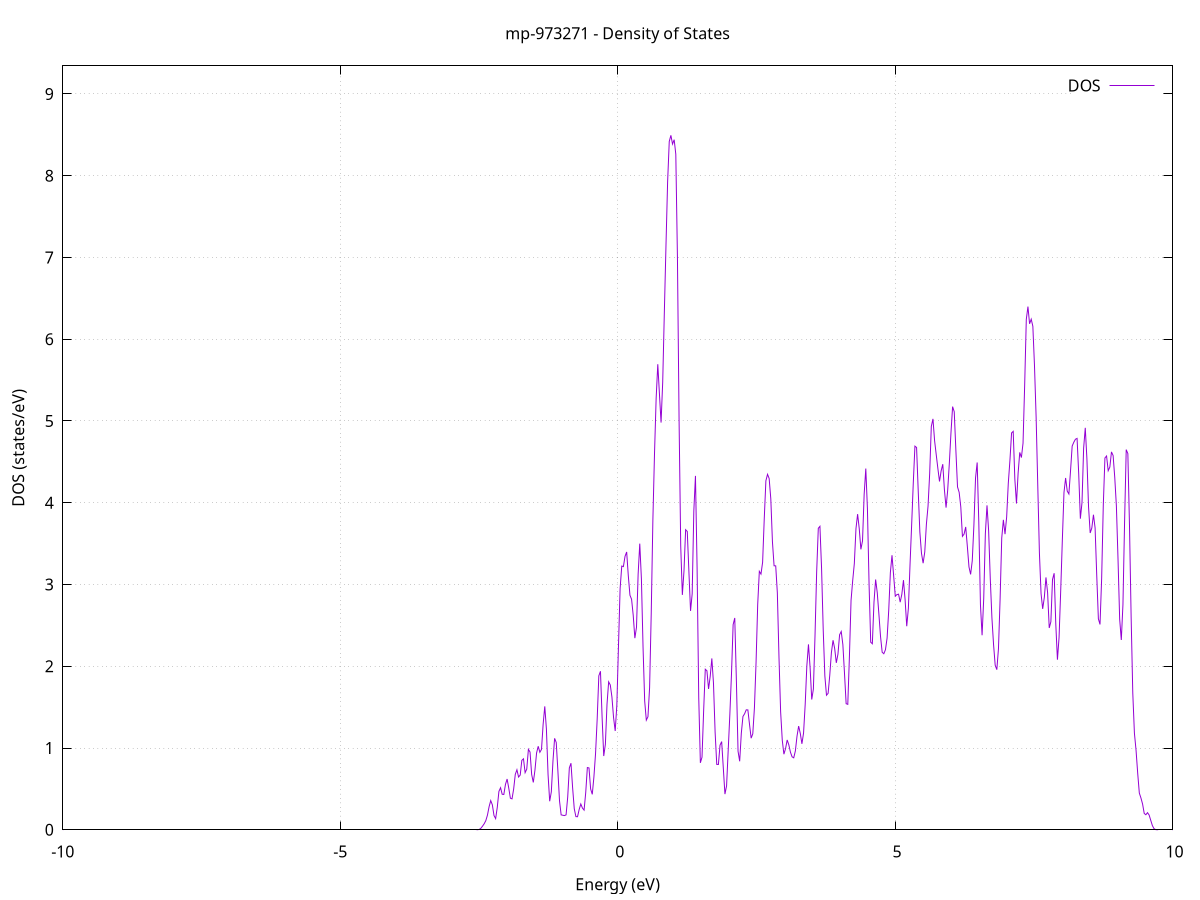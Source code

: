 set title 'mp-973271 - Density of States'
set xlabel 'Energy (eV)'
set ylabel 'DOS (states/eV)'
set grid
set xrange [-10:10]
set yrange [0:9.343]
set xzeroaxis lt -1
set terminal png size 800,600
set output 'mp-973271_dos_gnuplot.png'
plot '-' using 1:2 with lines title 'DOS'
-46.772700 0.000000
-46.743100 0.000000
-46.713600 0.000000
-46.684100 0.000000
-46.654600 0.000000
-46.625100 0.000000
-46.595500 0.000000
-46.566000 0.000000
-46.536500 0.000000
-46.507000 0.000000
-46.477500 0.000000
-46.447900 0.000000
-46.418400 0.000000
-46.388900 0.000000
-46.359400 0.000000
-46.329900 0.000000
-46.300300 0.000000
-46.270800 0.000000
-46.241300 0.000000
-46.211800 0.000000
-46.182300 0.000000
-46.152800 0.000000
-46.123200 0.000000
-46.093700 0.000000
-46.064200 0.000000
-46.034700 0.000000
-46.005200 0.000000
-45.975600 0.000000
-45.946100 0.000000
-45.916600 0.000000
-45.887100 0.000000
-45.857600 0.000000
-45.828000 0.000000
-45.798500 0.000000
-45.769000 0.000000
-45.739500 0.000000
-45.710000 0.000000
-45.680500 0.000000
-45.650900 0.000000
-45.621400 0.000000
-45.591900 0.000000
-45.562400 0.000000
-45.532900 0.000000
-45.503300 0.000000
-45.473800 0.000000
-45.444300 0.000000
-45.414800 0.000000
-45.385300 0.000000
-45.355700 0.000000
-45.326200 0.000000
-45.296700 0.000000
-45.267200 0.000000
-45.237700 0.000000
-45.208100 0.000000
-45.178600 0.000000
-45.149100 0.000000
-45.119600 0.000000
-45.090100 0.000000
-45.060600 0.000000
-45.031000 0.000000
-45.001500 0.000000
-44.972000 0.000000
-44.942500 0.000000
-44.913000 0.000000
-44.883400 0.000000
-44.853900 0.000000
-44.824400 0.000000
-44.794900 0.000000
-44.765400 0.000000
-44.735800 0.000000
-44.706300 0.000000
-44.676800 0.000000
-44.647300 0.000000
-44.617800 0.000000
-44.588200 0.000000
-44.558700 0.000000
-44.529200 0.000000
-44.499700 0.000000
-44.470200 0.000000
-44.440700 0.000000
-44.411100 0.000000
-44.381600 0.000000
-44.352100 0.000000
-44.322600 0.000000
-44.293100 0.000000
-44.263500 0.000000
-44.234000 0.000700
-44.204500 0.017900
-44.175000 0.237800
-44.145500 1.622200
-44.115900 5.705300
-44.086400 10.376900
-44.056900 9.776000
-44.027400 4.769700
-43.997900 1.202900
-43.968300 0.156300
-43.938800 0.010400
-43.909300 0.000400
-43.879800 0.000000
-43.850300 0.000000
-43.820800 0.000000
-43.791200 0.000000
-43.761700 0.000000
-43.732200 0.000000
-43.702700 0.000000
-43.673200 0.000000
-43.643600 0.000000
-43.614100 0.000000
-43.584600 0.000000
-43.555100 0.000000
-43.525600 0.000000
-43.496000 0.000000
-43.466500 0.000000
-43.437000 0.000000
-43.407500 0.000000
-43.378000 0.000000
-43.348400 0.000000
-43.318900 0.000000
-43.289400 0.000000
-43.259900 0.000000
-43.230400 0.000000
-43.200900 0.000000
-43.171300 0.000000
-43.141800 0.000000
-43.112300 0.000000
-43.082800 0.000000
-43.053300 0.000000
-43.023700 0.000000
-42.994200 0.000000
-42.964700 0.000000
-42.935200 0.000000
-42.905700 0.000000
-42.876100 0.000000
-42.846600 0.000000
-42.817100 0.000000
-42.787600 0.000000
-42.758100 0.000000
-42.728500 0.000000
-42.699000 0.000000
-42.669500 0.000000
-42.640000 0.000000
-42.610500 0.000000
-42.581000 0.000000
-42.551400 0.000000
-42.521900 0.000000
-42.492400 0.000000
-42.462900 0.000000
-42.433400 0.000000
-42.403800 0.000000
-42.374300 0.000000
-42.344800 0.000000
-42.315300 0.000000
-42.285800 0.000000
-42.256200 0.000000
-42.226700 0.000000
-42.197200 0.000000
-42.167700 0.000000
-42.138200 0.000000
-42.108600 0.000000
-42.079100 0.000000
-42.049600 0.000000
-42.020100 0.000000
-41.990600 0.000000
-41.961100 0.000000
-41.931500 0.000000
-41.902000 0.000000
-41.872500 0.000000
-41.843000 0.000000
-41.813500 0.000000
-41.783900 0.000000
-41.754400 0.000000
-41.724900 0.000000
-41.695400 0.000000
-41.665900 0.000000
-41.636300 0.000000
-41.606800 0.000000
-41.577300 0.000000
-41.547800 0.000000
-41.518300 0.000000
-41.488700 0.000000
-41.459200 0.000000
-41.429700 0.000000
-41.400200 0.000000
-41.370700 0.000000
-41.341200 0.000000
-41.311600 0.000000
-41.282100 0.000000
-41.252600 0.000000
-41.223100 0.000000
-41.193600 0.000000
-41.164000 0.000000
-41.134500 0.000000
-41.105000 0.000000
-41.075500 0.000000
-41.046000 0.000000
-41.016400 0.000000
-40.986900 0.000000
-40.957400 0.000000
-40.927900 0.000000
-40.898400 0.000000
-40.868800 0.000000
-40.839300 0.000000
-40.809800 0.000000
-40.780300 0.000000
-40.750800 0.000000
-40.721300 0.000000
-40.691700 0.000000
-40.662200 0.000000
-40.632700 0.000000
-40.603200 0.000000
-40.573700 0.000000
-40.544100 0.000000
-40.514600 0.000000
-40.485100 0.000000
-40.455600 0.000000
-40.426100 0.000000
-40.396500 0.000000
-40.367000 0.000000
-40.337500 0.000000
-40.308000 0.000000
-40.278500 0.000000
-40.249000 0.000000
-40.219400 0.000000
-40.189900 0.000000
-40.160400 0.000000
-40.130900 0.000000
-40.101400 0.000000
-40.071800 0.000000
-40.042300 0.000000
-40.012800 0.000000
-39.983300 0.000000
-39.953800 0.000000
-39.924200 0.000000
-39.894700 0.000000
-39.865200 0.000000
-39.835700 0.000000
-39.806200 0.000000
-39.776600 0.000000
-39.747100 0.000000
-39.717600 0.000000
-39.688100 0.000000
-39.658600 0.000000
-39.629100 0.000000
-39.599500 0.000000
-39.570000 0.000000
-39.540500 0.000000
-39.511000 0.000000
-39.481500 0.000000
-39.451900 0.000000
-39.422400 0.000000
-39.392900 0.000000
-39.363400 0.000000
-39.333900 0.000000
-39.304300 0.000000
-39.274800 0.000000
-39.245300 0.000000
-39.215800 0.000000
-39.186300 0.000000
-39.156700 0.000000
-39.127200 0.000000
-39.097700 0.000000
-39.068200 0.000000
-39.038700 0.000000
-39.009200 0.000000
-38.979600 0.000000
-38.950100 0.000000
-38.920600 0.000000
-38.891100 0.000000
-38.861600 0.000000
-38.832000 0.000000
-38.802500 0.000000
-38.773000 0.000000
-38.743500 0.000000
-38.714000 0.000000
-38.684400 0.000000
-38.654900 0.000000
-38.625400 0.000000
-38.595900 0.000000
-38.566400 0.000000
-38.536800 0.000000
-38.507300 0.000000
-38.477800 0.000000
-38.448300 0.000000
-38.418800 0.000000
-38.389300 0.000000
-38.359700 0.000000
-38.330200 0.000000
-38.300700 0.000000
-38.271200 0.000000
-38.241700 0.000000
-38.212100 0.000000
-38.182600 0.000000
-38.153100 0.000000
-38.123600 0.000000
-38.094100 0.000000
-38.064500 0.000000
-38.035000 0.000000
-38.005500 0.000000
-37.976000 0.000000
-37.946500 0.000000
-37.916900 0.000000
-37.887400 0.000000
-37.857900 0.000000
-37.828400 0.000000
-37.798900 0.000000
-37.769400 0.000000
-37.739800 0.000000
-37.710300 0.000000
-37.680800 0.000000
-37.651300 0.000000
-37.621800 0.000000
-37.592200 0.000000
-37.562700 0.000000
-37.533200 0.000000
-37.503700 0.000000
-37.474200 0.000000
-37.444600 0.000000
-37.415100 0.000000
-37.385600 0.000000
-37.356100 0.000000
-37.326600 0.000000
-37.297000 0.000000
-37.267500 0.000000
-37.238000 0.000000
-37.208500 0.000000
-37.179000 0.000000
-37.149500 0.000000
-37.119900 0.000000
-37.090400 0.000000
-37.060900 0.000000
-37.031400 0.000000
-37.001900 0.000000
-36.972300 0.000000
-36.942800 0.000000
-36.913300 0.000000
-36.883800 0.000000
-36.854300 0.000000
-36.824700 0.000000
-36.795200 0.000000
-36.765700 0.000000
-36.736200 0.000000
-36.706700 0.000000
-36.677100 0.000000
-36.647600 0.000000
-36.618100 0.000000
-36.588600 0.000000
-36.559100 0.000000
-36.529600 0.000000
-36.500000 0.000000
-36.470500 0.000000
-36.441000 0.000000
-36.411500 0.000000
-36.382000 0.000000
-36.352400 0.000000
-36.322900 0.000000
-36.293400 0.000000
-36.263900 0.000000
-36.234400 0.000000
-36.204800 0.000000
-36.175300 0.000000
-36.145800 0.000000
-36.116300 0.000000
-36.086800 0.000000
-36.057200 0.000000
-36.027700 0.000000
-35.998200 0.000000
-35.968700 0.000000
-35.939200 0.000000
-35.909700 0.000000
-35.880100 0.000000
-35.850600 0.000000
-35.821100 0.000000
-35.791600 0.000000
-35.762100 0.000000
-35.732500 0.000000
-35.703000 0.000000
-35.673500 0.000000
-35.644000 0.000000
-35.614500 0.000000
-35.584900 0.000000
-35.555400 0.000000
-35.525900 0.000000
-35.496400 0.000000
-35.466900 0.000000
-35.437300 0.000000
-35.407800 0.000000
-35.378300 0.000000
-35.348800 0.000000
-35.319300 0.000000
-35.289800 0.000000
-35.260200 0.000000
-35.230700 0.000000
-35.201200 0.000000
-35.171700 0.000000
-35.142200 0.000000
-35.112600 0.000000
-35.083100 0.000000
-35.053600 0.000000
-35.024100 0.000000
-34.994600 0.000000
-34.965000 0.000000
-34.935500 0.000000
-34.906000 0.000000
-34.876500 0.000000
-34.847000 0.000000
-34.817500 0.000000
-34.787900 0.000000
-34.758400 0.000000
-34.728900 0.000000
-34.699400 0.000000
-34.669900 0.000000
-34.640300 0.000000
-34.610800 0.000000
-34.581300 0.000000
-34.551800 0.000000
-34.522300 0.000000
-34.492700 0.000000
-34.463200 0.000000
-34.433700 0.000000
-34.404200 0.000000
-34.374700 0.000000
-34.345100 0.000000
-34.315600 0.000000
-34.286100 0.000000
-34.256600 0.000000
-34.227100 0.000000
-34.197600 0.000000
-34.168000 0.000000
-34.138500 0.000000
-34.109000 0.000000
-34.079500 0.000000
-34.050000 0.000000
-34.020400 0.000000
-33.990900 0.000000
-33.961400 0.000000
-33.931900 0.000000
-33.902400 0.000000
-33.872800 0.000000
-33.843300 0.000000
-33.813800 0.000000
-33.784300 0.000000
-33.754800 0.000000
-33.725200 0.000000
-33.695700 0.000000
-33.666200 0.000000
-33.636700 0.000000
-33.607200 0.000000
-33.577700 0.000000
-33.548100 0.000000
-33.518600 0.000000
-33.489100 0.000000
-33.459600 0.000000
-33.430100 0.000000
-33.400500 0.000000
-33.371000 0.000000
-33.341500 0.000000
-33.312000 0.000000
-33.282500 0.000000
-33.252900 0.000000
-33.223400 0.000000
-33.193900 0.000000
-33.164400 0.000000
-33.134900 0.000000
-33.105300 0.000000
-33.075800 0.000000
-33.046300 0.000000
-33.016800 0.000000
-32.987300 0.000000
-32.957800 0.000000
-32.928200 0.000000
-32.898700 0.000000
-32.869200 0.000000
-32.839700 0.000000
-32.810200 0.000000
-32.780600 0.000000
-32.751100 0.000000
-32.721600 0.000000
-32.692100 0.000000
-32.662600 0.000000
-32.633000 0.000000
-32.603500 0.000000
-32.574000 0.000000
-32.544500 0.000000
-32.515000 0.000000
-32.485400 0.000000
-32.455900 0.000000
-32.426400 0.000000
-32.396900 0.000000
-32.367400 0.000000
-32.337900 0.000000
-32.308300 0.000000
-32.278800 0.000000
-32.249300 0.000000
-32.219800 0.000000
-32.190300 0.000000
-32.160700 0.000000
-32.131200 0.000000
-32.101700 0.000000
-32.072200 0.000000
-32.042700 0.000000
-32.013100 0.000000
-31.983600 0.000000
-31.954100 0.000000
-31.924600 0.000000
-31.895100 0.000000
-31.865500 0.000000
-31.836000 0.000000
-31.806500 0.000000
-31.777000 0.000000
-31.747500 0.000000
-31.718000 0.000000
-31.688400 0.000000
-31.658900 0.000000
-31.629400 0.000000
-31.599900 0.000000
-31.570400 0.000000
-31.540800 0.000000
-31.511300 0.000000
-31.481800 0.000000
-31.452300 0.000000
-31.422800 0.000000
-31.393200 0.000000
-31.363700 0.000000
-31.334200 0.000000
-31.304700 0.000000
-31.275200 0.000000
-31.245600 0.000000
-31.216100 0.000000
-31.186600 0.000400
-31.157100 0.012500
-31.127600 0.207500
-31.098100 1.772300
-31.068500 7.837700
-31.039000 18.061600
-31.009500 22.226500
-30.980000 16.892700
-30.950500 12.942100
-30.920900 11.613400
-30.891400 7.186900
-30.861900 2.414600
-30.832400 0.421400
-30.802900 0.037900
-30.773300 0.001700
-30.743800 0.000000
-30.714300 0.000000
-30.684800 0.000000
-30.655300 0.000000
-30.625700 0.000000
-30.596200 0.000000
-30.566700 0.000000
-30.537200 0.000000
-30.507700 0.000000
-30.478200 0.000000
-30.448600 0.000000
-30.419100 0.000000
-30.389600 0.000000
-30.360100 0.000000
-30.330600 0.000000
-30.301000 0.000000
-30.271500 0.000000
-30.242000 0.000000
-30.212500 0.000000
-30.183000 0.000000
-30.153400 0.000000
-30.123900 0.000000
-30.094400 0.000000
-30.064900 0.000000
-30.035400 0.000000
-30.005800 0.000000
-29.976300 0.000000
-29.946800 0.000000
-29.917300 0.000000
-29.887800 0.000000
-29.858300 0.000000
-29.828700 0.000000
-29.799200 0.000000
-29.769700 0.000000
-29.740200 0.000000
-29.710700 0.000000
-29.681100 0.000000
-29.651600 0.000000
-29.622100 0.000000
-29.592600 0.000000
-29.563100 0.000000
-29.533500 0.000000
-29.504000 0.000000
-29.474500 0.000000
-29.445000 0.000000
-29.415500 0.000000
-29.385900 0.000000
-29.356400 0.000000
-29.326900 0.000000
-29.297400 0.000000
-29.267900 0.000000
-29.238400 0.000000
-29.208800 0.000000
-29.179300 0.000000
-29.149800 0.000000
-29.120300 0.000000
-29.090800 0.000000
-29.061200 0.000000
-29.031700 0.000000
-29.002200 0.000000
-28.972700 0.000000
-28.943200 0.000000
-28.913600 0.000000
-28.884100 0.000000
-28.854600 0.000000
-28.825100 0.000000
-28.795600 0.000000
-28.766100 0.000000
-28.736500 0.000000
-28.707000 0.000000
-28.677500 0.000000
-28.648000 0.000000
-28.618500 0.000000
-28.588900 0.000000
-28.559400 0.000000
-28.529900 0.000000
-28.500400 0.000000
-28.470900 0.000000
-28.441300 0.000000
-28.411800 0.000000
-28.382300 0.000000
-28.352800 0.000000
-28.323300 0.000000
-28.293700 0.000000
-28.264200 0.000000
-28.234700 0.000000
-28.205200 0.000000
-28.175700 0.000000
-28.146200 0.000000
-28.116600 0.000000
-28.087100 0.000000
-28.057600 0.000000
-28.028100 0.000000
-27.998600 0.000000
-27.969000 0.000000
-27.939500 0.000000
-27.910000 0.000000
-27.880500 0.000000
-27.851000 0.000000
-27.821400 0.000000
-27.791900 0.000000
-27.762400 0.000000
-27.732900 0.000000
-27.703400 0.000000
-27.673800 0.000000
-27.644300 0.000000
-27.614800 0.000000
-27.585300 0.000000
-27.555800 0.000000
-27.526300 0.000000
-27.496700 0.000000
-27.467200 0.000000
-27.437700 0.000000
-27.408200 0.000000
-27.378700 0.000000
-27.349100 0.000000
-27.319600 0.000000
-27.290100 0.000000
-27.260600 0.000000
-27.231100 0.000000
-27.201500 0.000000
-27.172000 0.000000
-27.142500 0.000000
-27.113000 0.000000
-27.083500 0.000000
-27.053900 0.000000
-27.024400 0.000000
-26.994900 0.000000
-26.965400 0.000000
-26.935900 0.000000
-26.906400 0.000000
-26.876800 0.000000
-26.847300 0.000000
-26.817800 0.000000
-26.788300 0.000000
-26.758800 0.000000
-26.729200 0.000000
-26.699700 0.000000
-26.670200 0.000000
-26.640700 0.000000
-26.611200 0.000000
-26.581600 0.000000
-26.552100 0.000000
-26.522600 0.000000
-26.493100 0.000000
-26.463600 0.000000
-26.434000 0.000000
-26.404500 0.000000
-26.375000 0.000000
-26.345500 0.000000
-26.316000 0.000000
-26.286500 0.000000
-26.256900 0.000000
-26.227400 0.000000
-26.197900 0.000000
-26.168400 0.000000
-26.138900 0.000000
-26.109300 0.000000
-26.079800 0.000000
-26.050300 0.000000
-26.020800 0.000000
-25.991300 0.000000
-25.961700 0.000000
-25.932200 0.000000
-25.902700 0.000000
-25.873200 0.000000
-25.843700 0.000000
-25.814100 0.000000
-25.784600 0.000000
-25.755100 0.000000
-25.725600 0.000000
-25.696100 0.000000
-25.666600 0.000000
-25.637000 0.000000
-25.607500 0.000000
-25.578000 0.000000
-25.548500 0.000000
-25.519000 0.000000
-25.489400 0.000000
-25.459900 0.000000
-25.430400 0.000000
-25.400900 0.000000
-25.371400 0.000000
-25.341800 0.000000
-25.312300 0.000000
-25.282800 0.000000
-25.253300 0.000000
-25.223800 0.000000
-25.194200 0.000000
-25.164700 0.000000
-25.135200 0.000000
-25.105700 0.000000
-25.076200 0.000000
-25.046700 0.000000
-25.017100 0.000000
-24.987600 0.000000
-24.958100 0.000000
-24.928600 0.000000
-24.899100 0.000000
-24.869500 0.000000
-24.840000 0.000000
-24.810500 0.000000
-24.781000 0.000000
-24.751500 0.000000
-24.721900 0.000000
-24.692400 0.000000
-24.662900 0.000000
-24.633400 0.000000
-24.603900 0.000000
-24.574300 0.000000
-24.544800 0.000000
-24.515300 0.000000
-24.485800 0.000000
-24.456300 0.000000
-24.426800 0.000000
-24.397200 0.000000
-24.367700 0.000000
-24.338200 0.000000
-24.308700 0.000000
-24.279200 0.000100
-24.249600 0.005300
-24.220100 0.105700
-24.190600 1.083900
-24.161100 5.719100
-24.131600 15.633300
-24.102000 22.620100
-24.072500 19.373400
-24.043000 14.478200
-24.013500 12.104000
-23.984000 7.451600
-23.954400 2.553500
-23.924900 0.456900
-23.895400 0.042100
-23.865900 0.002000
-23.836400 0.000000
-23.806900 0.000000
-23.777300 0.000000
-23.747800 0.000000
-23.718300 0.000000
-23.688800 0.000000
-23.659300 0.000000
-23.629700 0.000000
-23.600200 0.000000
-23.570700 0.000000
-23.541200 0.000000
-23.511700 0.000000
-23.482100 0.000000
-23.452600 0.000000
-23.423100 0.000000
-23.393600 0.000000
-23.364100 0.000000
-23.334600 0.000000
-23.305000 0.000000
-23.275500 0.000000
-23.246000 0.000000
-23.216500 0.000000
-23.187000 0.000000
-23.157400 0.000000
-23.127900 0.000000
-23.098400 0.000000
-23.068900 0.000000
-23.039400 0.000000
-23.009800 0.000000
-22.980300 0.000000
-22.950800 0.000000
-22.921300 0.000000
-22.891800 0.000000
-22.862200 0.000000
-22.832700 0.000000
-22.803200 0.000000
-22.773700 0.000000
-22.744200 0.000000
-22.714700 0.000000
-22.685100 0.000000
-22.655600 0.000000
-22.626100 0.000000
-22.596600 0.000000
-22.567100 0.000000
-22.537500 0.000000
-22.508000 0.000000
-22.478500 0.000000
-22.449000 0.000000
-22.419500 0.000000
-22.389900 0.000000
-22.360400 0.000000
-22.330900 0.000000
-22.301400 0.000000
-22.271900 0.000000
-22.242300 0.000000
-22.212800 0.000000
-22.183300 0.000000
-22.153800 0.000000
-22.124300 0.000000
-22.094800 0.000000
-22.065200 0.000000
-22.035700 0.000000
-22.006200 0.000000
-21.976700 0.000000
-21.947200 0.000000
-21.917600 0.000000
-21.888100 0.000000
-21.858600 0.000000
-21.829100 0.000000
-21.799600 0.000000
-21.770000 0.000000
-21.740500 0.000000
-21.711000 0.000000
-21.681500 0.000000
-21.652000 0.000000
-21.622400 0.000000
-21.592900 0.000000
-21.563400 0.000000
-21.533900 0.000000
-21.504400 0.000000
-21.474900 0.000000
-21.445300 0.000000
-21.415800 0.000000
-21.386300 0.000000
-21.356800 0.000000
-21.327300 0.000000
-21.297700 0.000000
-21.268200 0.000000
-21.238700 0.000000
-21.209200 0.000000
-21.179700 0.000000
-21.150100 0.000000
-21.120600 0.000000
-21.091100 0.000000
-21.061600 0.000000
-21.032100 0.000000
-21.002500 0.000000
-20.973000 0.000000
-20.943500 0.000000
-20.914000 0.000000
-20.884500 0.000000
-20.855000 0.000000
-20.825400 0.000000
-20.795900 0.000000
-20.766400 0.000000
-20.736900 0.000000
-20.707400 0.000000
-20.677800 0.000000
-20.648300 0.000000
-20.618800 0.000000
-20.589300 0.000000
-20.559800 0.000000
-20.530200 0.000000
-20.500700 0.000000
-20.471200 0.000000
-20.441700 0.000000
-20.412200 0.000000
-20.382600 0.000000
-20.353100 0.000000
-20.323600 0.000000
-20.294100 0.000000
-20.264600 0.000000
-20.235100 0.000000
-20.205500 0.000000
-20.176000 0.000000
-20.146500 0.000000
-20.117000 0.000000
-20.087500 0.000000
-20.057900 0.000000
-20.028400 0.000000
-19.998900 0.000000
-19.969400 0.000000
-19.939900 0.000000
-19.910300 0.000000
-19.880800 0.000000
-19.851300 0.000000
-19.821800 0.000000
-19.792300 0.000000
-19.762700 0.000000
-19.733200 0.000000
-19.703700 0.000000
-19.674200 0.000000
-19.644700 0.000000
-19.615200 0.000000
-19.585600 0.000000
-19.556100 0.000000
-19.526600 0.000000
-19.497100 0.000000
-19.467600 0.000000
-19.438000 0.000000
-19.408500 0.000000
-19.379000 0.000000
-19.349500 0.000000
-19.320000 0.000000
-19.290400 0.000000
-19.260900 0.000000
-19.231400 0.000000
-19.201900 0.000000
-19.172400 0.000000
-19.142800 0.000000
-19.113300 0.000000
-19.083800 0.000000
-19.054300 0.000000
-19.024800 0.000000
-18.995300 0.000000
-18.965700 0.000000
-18.936200 0.000000
-18.906700 0.000000
-18.877200 0.000000
-18.847700 0.000000
-18.818100 0.000000
-18.788600 0.000000
-18.759100 0.000000
-18.729600 0.000000
-18.700100 0.000000
-18.670500 0.000000
-18.641000 0.000000
-18.611500 0.000000
-18.582000 0.000000
-18.552500 0.000000
-18.522900 0.000000
-18.493400 0.000000
-18.463900 0.000000
-18.434400 0.000000
-18.404900 0.000000
-18.375400 0.000000
-18.345800 0.000000
-18.316300 0.000000
-18.286800 0.000000
-18.257300 0.000000
-18.227800 0.000000
-18.198200 0.000000
-18.168700 0.000000
-18.139200 0.000000
-18.109700 0.000000
-18.080200 0.000000
-18.050600 0.000000
-18.021100 0.000000
-17.991600 0.000000
-17.962100 0.000000
-17.932600 0.000000
-17.903000 0.000000
-17.873500 0.000000
-17.844000 0.000000
-17.814500 0.000000
-17.785000 0.000000
-17.755500 0.000000
-17.725900 0.000000
-17.696400 0.000000
-17.666900 0.000000
-17.637400 0.000000
-17.607900 0.000000
-17.578300 0.000000
-17.548800 0.000000
-17.519300 0.000000
-17.489800 0.000000
-17.460300 0.000000
-17.430700 0.000000
-17.401200 0.000000
-17.371700 0.000000
-17.342200 0.000000
-17.312700 0.000000
-17.283200 0.000000
-17.253600 0.000000
-17.224100 0.000000
-17.194600 0.000000
-17.165100 0.000000
-17.135600 0.000000
-17.106000 0.000000
-17.076500 0.000000
-17.047000 0.000000
-17.017500 0.000000
-16.988000 0.000000
-16.958400 0.000000
-16.928900 0.000000
-16.899400 0.000000
-16.869900 0.000000
-16.840400 0.000000
-16.810800 0.000000
-16.781300 0.000000
-16.751800 0.000000
-16.722300 0.000000
-16.692800 0.000000
-16.663300 0.000000
-16.633700 0.000000
-16.604200 0.000000
-16.574700 0.000000
-16.545200 0.000000
-16.515700 0.000000
-16.486100 0.000000
-16.456600 0.000000
-16.427100 0.000000
-16.397600 0.000000
-16.368100 0.000000
-16.338500 0.000000
-16.309000 0.000000
-16.279500 0.000000
-16.250000 0.000000
-16.220500 0.000000
-16.190900 0.000000
-16.161400 0.000000
-16.131900 0.000000
-16.102400 0.000000
-16.072900 0.000000
-16.043400 0.000000
-16.013800 0.000000
-15.984300 0.000000
-15.954800 0.000000
-15.925300 0.000000
-15.895800 0.000000
-15.866200 0.000000
-15.836700 0.000000
-15.807200 0.000000
-15.777700 0.000000
-15.748200 0.000000
-15.718600 0.000000
-15.689100 0.000000
-15.659600 0.000000
-15.630100 0.000000
-15.600600 0.000000
-15.571000 0.000000
-15.541500 0.000000
-15.512000 0.000000
-15.482500 0.000000
-15.453000 0.000000
-15.423500 0.000000
-15.393900 0.000000
-15.364400 0.000000
-15.334900 0.000000
-15.305400 0.000000
-15.275900 0.000000
-15.246300 0.000000
-15.216800 0.000000
-15.187300 0.000000
-15.157800 0.000000
-15.128300 0.000000
-15.098700 0.000000
-15.069200 0.000000
-15.039700 0.000000
-15.010200 0.000000
-14.980700 0.000000
-14.951100 0.000000
-14.921600 0.000000
-14.892100 0.000000
-14.862600 0.000000
-14.833100 0.000000
-14.803600 0.000100
-14.774000 0.003500
-14.744500 0.063500
-14.715000 0.627700
-14.685500 3.427500
-14.656000 10.771900
-14.626400 21.374000
-14.596900 32.025200
-14.567400 42.329000
-14.537900 47.197900
-14.508400 43.323700
-14.478800 39.423500
-14.449300 34.439400
-14.419800 20.961700
-14.390300 7.366100
-14.360800 1.404000
-14.331200 0.141800
-14.301700 0.007500
-14.272200 0.000200
-14.242700 0.000000
-14.213200 0.000000
-14.183700 0.000000
-14.154100 0.000000
-14.124600 0.000000
-14.095100 0.000000
-14.065600 0.000000
-14.036100 0.000000
-14.006500 0.000000
-13.977000 0.000000
-13.947500 0.000000
-13.918000 0.000000
-13.888500 0.000000
-13.858900 0.000000
-13.829400 0.000000
-13.799900 0.000000
-13.770400 0.000000
-13.740900 0.000000
-13.711300 0.000000
-13.681800 0.000000
-13.652300 0.000000
-13.622800 0.000000
-13.593300 0.000000
-13.563800 0.000000
-13.534200 0.000000
-13.504700 0.000000
-13.475200 0.000000
-13.445700 0.000000
-13.416200 0.000000
-13.386600 0.000000
-13.357100 0.000000
-13.327600 0.000000
-13.298100 0.000000
-13.268600 0.000000
-13.239000 0.000000
-13.209500 0.000000
-13.180000 0.000000
-13.150500 0.000000
-13.121000 0.000000
-13.091400 0.000000
-13.061900 0.000000
-13.032400 0.000000
-13.002900 0.000000
-12.973400 0.000000
-12.943900 0.000000
-12.914300 0.000000
-12.884800 0.000000
-12.855300 0.000000
-12.825800 0.000000
-12.796300 0.000000
-12.766700 0.000000
-12.737200 0.000000
-12.707700 0.000000
-12.678200 0.000000
-12.648700 0.000000
-12.619100 0.000000
-12.589600 0.000000
-12.560100 0.000000
-12.530600 0.000000
-12.501100 0.000000
-12.471500 0.000000
-12.442000 0.000000
-12.412500 0.000000
-12.383000 0.000000
-12.353500 0.000000
-12.324000 0.000000
-12.294400 0.000000
-12.264900 0.000000
-12.235400 0.000000
-12.205900 0.000000
-12.176400 0.000000
-12.146800 0.000000
-12.117300 0.000000
-12.087800 0.000000
-12.058300 0.000000
-12.028800 0.000000
-11.999200 0.000000
-11.969700 0.000000
-11.940200 0.000000
-11.910700 0.000000
-11.881200 0.000000
-11.851700 0.000000
-11.822100 0.000000
-11.792600 0.000000
-11.763100 0.000000
-11.733600 0.000000
-11.704100 0.000000
-11.674500 0.000000
-11.645000 0.000000
-11.615500 0.000000
-11.586000 0.000000
-11.556500 0.000000
-11.526900 0.000000
-11.497400 0.000000
-11.467900 0.000000
-11.438400 0.000000
-11.408900 0.000000
-11.379300 0.000000
-11.349800 0.000000
-11.320300 0.000000
-11.290800 0.000000
-11.261300 0.000000
-11.231800 0.000000
-11.202200 0.000000
-11.172700 0.000000
-11.143200 0.000000
-11.113700 0.000000
-11.084200 0.000000
-11.054600 0.000000
-11.025100 0.000000
-10.995600 0.000000
-10.966100 0.000000
-10.936600 0.000000
-10.907000 0.000000
-10.877500 0.000000
-10.848000 0.000000
-10.818500 0.000000
-10.789000 0.000000
-10.759400 0.000000
-10.729900 0.000000
-10.700400 0.000000
-10.670900 0.000000
-10.641400 0.000000
-10.611900 0.000000
-10.582300 0.000000
-10.552800 0.000000
-10.523300 0.000000
-10.493800 0.000000
-10.464300 0.000000
-10.434700 0.000000
-10.405200 0.000000
-10.375700 0.000000
-10.346200 0.000000
-10.316700 0.000000
-10.287100 0.000000
-10.257600 0.000000
-10.228100 0.000000
-10.198600 0.000000
-10.169100 0.000000
-10.139500 0.000000
-10.110000 0.000000
-10.080500 0.000000
-10.051000 0.000000
-10.021500 0.000000
-9.992000 0.000000
-9.962400 0.000000
-9.932900 0.000000
-9.903400 0.000000
-9.873900 0.000000
-9.844400 0.000000
-9.814800 0.000000
-9.785300 0.000000
-9.755800 0.000000
-9.726300 0.000000
-9.696800 0.000000
-9.667200 0.000000
-9.637700 0.000000
-9.608200 0.000000
-9.578700 0.000000
-9.549200 0.000000
-9.519600 0.000000
-9.490100 0.000000
-9.460600 0.000000
-9.431100 0.000000
-9.401600 0.000000
-9.372100 0.000000
-9.342500 0.000000
-9.313000 0.000000
-9.283500 0.000000
-9.254000 0.000000
-9.224500 0.000000
-9.194900 0.000000
-9.165400 0.000000
-9.135900 0.000000
-9.106400 0.000000
-9.076900 0.000000
-9.047300 0.000000
-9.017800 0.000000
-8.988300 0.000000
-8.958800 0.000000
-8.929300 0.000000
-8.899700 0.000000
-8.870200 0.000000
-8.840700 0.000000
-8.811200 0.000000
-8.781700 0.000000
-8.752200 0.000000
-8.722600 0.000000
-8.693100 0.000000
-8.663600 0.000000
-8.634100 0.000000
-8.604600 0.000000
-8.575000 0.000000
-8.545500 0.000000
-8.516000 0.000000
-8.486500 0.000000
-8.457000 0.000000
-8.427400 0.000000
-8.397900 0.000000
-8.368400 0.000000
-8.338900 0.000000
-8.309400 0.000000
-8.279800 0.000000
-8.250300 0.000000
-8.220800 0.000000
-8.191300 0.000000
-8.161800 0.000000
-8.132300 0.000000
-8.102700 0.000000
-8.073200 0.000000
-8.043700 0.000000
-8.014200 0.000000
-7.984700 0.000000
-7.955100 0.000000
-7.925600 0.000000
-7.896100 0.000000
-7.866600 0.000000
-7.837100 0.000000
-7.807500 0.000000
-7.778000 0.000000
-7.748500 0.000000
-7.719000 0.000000
-7.689500 0.000000
-7.659900 0.000000
-7.630400 0.000000
-7.600900 0.000000
-7.571400 0.000000
-7.541900 0.000000
-7.512400 0.000000
-7.482800 0.000000
-7.453300 0.000000
-7.423800 0.000000
-7.394300 0.000000
-7.364800 0.000000
-7.335200 0.000000
-7.305700 0.000000
-7.276200 0.000000
-7.246700 0.000000
-7.217200 0.000000
-7.187600 0.000000
-7.158100 0.000000
-7.128600 0.000000
-7.099100 0.000000
-7.069600 0.000000
-7.040000 0.000000
-7.010500 0.000000
-6.981000 0.000000
-6.951500 0.000000
-6.922000 0.000000
-6.892500 0.000000
-6.862900 0.000000
-6.833400 0.000000
-6.803900 0.000000
-6.774400 0.000000
-6.744900 0.000000
-6.715300 0.000000
-6.685800 0.000000
-6.656300 0.000000
-6.626800 0.000000
-6.597300 0.000000
-6.567700 0.000000
-6.538200 0.000000
-6.508700 0.000000
-6.479200 0.000000
-6.449700 0.000000
-6.420100 0.000000
-6.390600 0.000000
-6.361100 0.000000
-6.331600 0.000000
-6.302100 0.000000
-6.272600 0.000000
-6.243000 0.000000
-6.213500 0.000000
-6.184000 0.000000
-6.154500 0.000000
-6.125000 0.000000
-6.095400 0.000000
-6.065900 0.000000
-6.036400 0.000000
-6.006900 0.000000
-5.977400 0.000000
-5.947800 0.000000
-5.918300 0.000000
-5.888800 0.000000
-5.859300 0.000000
-5.829800 0.000000
-5.800300 0.000000
-5.770700 0.000000
-5.741200 0.000000
-5.711700 0.000000
-5.682200 0.000000
-5.652700 0.000000
-5.623100 0.000000
-5.593600 0.000000
-5.564100 0.000000
-5.534600 0.000000
-5.505100 0.000000
-5.475500 0.000000
-5.446000 0.000000
-5.416500 0.000000
-5.387000 0.000000
-5.357500 0.000000
-5.327900 0.000000
-5.298400 0.000000
-5.268900 0.000000
-5.239400 0.000000
-5.209900 0.000000
-5.180400 0.000000
-5.150800 0.000000
-5.121300 0.000000
-5.091800 0.000000
-5.062300 0.000000
-5.032800 0.000000
-5.003200 0.000000
-4.973700 0.000000
-4.944200 0.000000
-4.914700 0.000000
-4.885200 0.000000
-4.855600 0.000000
-4.826100 0.000000
-4.796600 0.000000
-4.767100 0.000000
-4.737600 0.000000
-4.708000 0.000000
-4.678500 0.000000
-4.649000 0.000000
-4.619500 0.000000
-4.590000 0.000000
-4.560500 0.000000
-4.530900 0.000000
-4.501400 0.000000
-4.471900 0.000000
-4.442400 0.000000
-4.412900 0.000000
-4.383300 0.000000
-4.353800 0.000000
-4.324300 0.000000
-4.294800 0.000000
-4.265300 0.000000
-4.235700 0.000000
-4.206200 0.000000
-4.176700 0.000000
-4.147200 0.000000
-4.117700 0.000000
-4.088100 0.000000
-4.058600 0.000000
-4.029100 0.000000
-3.999600 0.000000
-3.970100 0.000000
-3.940600 0.000000
-3.911000 0.000000
-3.881500 0.000000
-3.852000 0.000000
-3.822500 0.000000
-3.793000 0.000000
-3.763400 0.000000
-3.733900 0.000000
-3.704400 0.000000
-3.674900 0.000000
-3.645400 0.000000
-3.615800 0.000000
-3.586300 0.000000
-3.556800 0.000000
-3.527300 0.000000
-3.497800 0.000000
-3.468200 0.000000
-3.438700 0.000000
-3.409200 0.000000
-3.379700 0.000000
-3.350200 0.000000
-3.320700 0.000000
-3.291100 0.000000
-3.261600 0.000000
-3.232100 0.000000
-3.202600 0.000000
-3.173100 0.000000
-3.143500 0.000000
-3.114000 0.000000
-3.084500 0.000000
-3.055000 0.000000
-3.025500 0.000000
-2.995900 0.000000
-2.966400 0.000000
-2.936900 0.000000
-2.907400 0.000000
-2.877900 0.000000
-2.848300 0.000000
-2.818800 0.000000
-2.789300 0.000000
-2.759800 0.000000
-2.730300 0.000000
-2.700800 0.000000
-2.671200 0.000000
-2.641700 0.000000
-2.612200 0.000000
-2.582700 0.000000
-2.553200 0.000000
-2.523600 0.000600
-2.494100 0.004400
-2.464600 0.018600
-2.435100 0.044400
-2.405600 0.073200
-2.376000 0.111800
-2.346500 0.179000
-2.317000 0.281900
-2.287500 0.357100
-2.258000 0.304500
-2.228400 0.174200
-2.198900 0.136400
-2.169400 0.274900
-2.139900 0.469300
-2.110400 0.514400
-2.080900 0.434300
-2.051300 0.431900
-2.021800 0.555000
-1.992300 0.620800
-1.962800 0.511200
-1.933300 0.386100
-1.903700 0.378100
-1.874200 0.498000
-1.844700 0.678000
-1.815200 0.733900
-1.785700 0.645300
-1.756100 0.669000
-1.726600 0.849300
-1.697100 0.868100
-1.667600 0.698700
-1.638100 0.741700
-1.608500 0.983900
-1.579000 0.950700
-1.549500 0.675300
-1.520000 0.579300
-1.490500 0.728300
-1.461000 0.939900
-1.431400 1.021500
-1.401900 0.947500
-1.372400 0.982900
-1.342900 1.289900
-1.313400 1.509500
-1.283800 1.231300
-1.254300 0.677100
-1.224800 0.349000
-1.195300 0.464200
-1.165800 0.840400
-1.136200 1.118300
-1.106700 1.067700
-1.077200 0.722800
-1.047700 0.353500
-1.018200 0.182200
-0.988600 0.177700
-0.959100 0.173600
-0.929600 0.182200
-0.900100 0.399600
-0.870600 0.756900
-0.841100 0.814300
-0.811500 0.514000
-0.782000 0.257900
-0.752500 0.161000
-0.723000 0.159600
-0.693500 0.247900
-0.663900 0.315400
-0.634400 0.265100
-0.604900 0.240400
-0.575400 0.454200
-0.545900 0.761100
-0.516300 0.756200
-0.486800 0.499200
-0.457300 0.433200
-0.427800 0.646100
-0.398300 0.932200
-0.368800 1.353800
-0.339200 1.882700
-0.309700 1.938700
-0.280200 1.378500
-0.250700 0.901800
-0.221200 1.045200
-0.191600 1.536100
-0.162100 1.809300
-0.132600 1.770800
-0.103100 1.624000
-0.073600 1.372500
-0.044000 1.208300
-0.014500 1.524100
0.015000 2.247600
0.044500 2.949100
0.074000 3.225400
0.103600 3.218900
0.133100 3.345000
0.162600 3.397800
0.192100 3.106900
0.221600 2.868800
0.251100 2.819400
0.280700 2.623300
0.310200 2.343800
0.339700 2.476700
0.369200 3.126100
0.398700 3.500100
0.428300 3.068600
0.457800 2.230500
0.487300 1.574900
0.516800 1.340900
0.546300 1.382600
0.575900 1.737700
0.605400 2.648500
0.634900 3.786900
0.664400 4.600600
0.693900 5.276500
0.723500 5.693700
0.753000 5.334500
0.782500 4.980500
0.812000 5.472900
0.841500 6.326900
0.871000 7.141200
0.900600 7.923600
0.930100 8.418400
0.959600 8.493600
0.989100 8.386700
1.018600 8.440300
1.048200 8.262400
1.077700 6.994600
1.107200 5.009700
1.136700 3.470300
1.166200 2.872800
1.195800 3.165700
1.225300 3.670000
1.254800 3.648500
1.284300 3.158000
1.313800 2.676600
1.343400 2.886500
1.372900 3.899800
1.402400 4.328500
1.431900 3.205000
1.461400 1.619400
1.490900 0.818600
1.520500 0.888100
1.550000 1.457100
1.579500 1.963600
1.609000 1.944700
1.638500 1.722700
1.668100 1.875100
1.697600 2.095900
1.727100 1.794100
1.756600 1.194500
1.786100 0.799500
1.815700 0.798500
1.845200 1.035200
1.874700 1.078300
1.904200 0.755900
1.933700 0.436300
1.963300 0.537200
1.992800 0.977500
2.022300 1.413300
2.051800 1.905200
2.081300 2.509200
2.110800 2.590600
2.140400 1.811000
2.169900 0.960800
2.199400 0.837500
2.228900 1.181100
2.258400 1.386100
2.288000 1.418700
2.317500 1.466800
2.347000 1.466300
2.376500 1.290200
2.406000 1.120400
2.435600 1.173800
2.465100 1.491000
2.494600 2.046100
2.524100 2.755600
2.553600 3.160900
2.583200 3.127400
2.612700 3.271600
2.642200 3.802800
2.671700 4.268100
2.701200 4.347600
2.730700 4.296200
2.760300 4.047500
2.789800 3.522900
2.819300 3.229100
2.848800 3.227900
2.878300 2.897500
2.907900 2.106600
2.937400 1.443500
2.966900 1.095800
2.996400 0.924500
3.025900 0.991700
3.055500 1.098500
3.085000 1.038700
3.114500 0.948600
3.144000 0.892000
3.173500 0.880000
3.203100 0.964400
3.232600 1.144400
3.262100 1.268300
3.291600 1.178800
3.321100 1.051200
3.350600 1.182900
3.380200 1.533900
3.409700 2.003000
3.439200 2.267800
3.468700 1.983600
3.498200 1.593200
3.527800 1.721500
3.557300 2.377800
3.586800 3.152300
3.616300 3.687600
3.645800 3.711600
3.675400 3.194700
3.704900 2.448500
3.734400 1.882800
3.763900 1.645700
3.793400 1.669200
3.823000 1.890100
3.852500 2.166500
3.882000 2.318100
3.911500 2.216600
3.941000 2.041600
3.970500 2.147700
4.000100 2.384800
4.029600 2.425200
4.059100 2.264600
4.088600 1.912000
4.118100 1.541900
4.147700 1.534000
4.177200 2.118400
4.206700 2.806600
4.236200 3.047400
4.265700 3.256000
4.295300 3.683100
4.324800 3.860700
4.354300 3.684000
4.383800 3.429800
4.413300 3.533600
4.442900 4.104400
4.472400 4.417800
4.501900 3.925100
4.531400 3.000900
4.560900 2.294300
4.590400 2.275100
4.620000 2.783000
4.649500 3.061100
4.679000 2.898700
4.708500 2.637000
4.738000 2.363600
4.767600 2.171200
4.797100 2.153200
4.826600 2.202200
4.856100 2.344200
4.885600 2.682800
4.915200 3.145700
4.944700 3.357500
4.974200 3.108600
5.003700 2.857000
5.033200 2.876200
5.062700 2.881400
5.092300 2.784100
5.121800 2.879700
5.151300 3.053100
5.180800 2.813800
5.210300 2.489600
5.239900 2.708900
5.269400 3.239900
5.298900 3.732700
5.328400 4.244000
5.357900 4.692200
5.387500 4.675800
5.417000 4.148900
5.446500 3.642700
5.476000 3.381500
5.505500 3.260300
5.535100 3.397500
5.564600 3.737800
5.594100 3.958100
5.623600 4.356300
5.653100 4.932600
5.682600 5.025500
5.712200 4.759700
5.741700 4.588600
5.771200 4.419600
5.800700 4.259900
5.830200 4.389600
5.859800 4.471500
5.889300 4.159100
5.918800 3.939800
5.948300 4.153400
5.977800 4.480100
6.007400 4.854500
6.036900 5.175500
6.066400 5.112500
6.095900 4.639900
6.125400 4.193500
6.155000 4.126800
6.184500 3.948800
6.214000 3.589000
6.243500 3.616200
6.273000 3.704000
6.302500 3.466100
6.332100 3.214700
6.361600 3.123600
6.391100 3.289900
6.420600 3.722600
6.450100 4.302800
6.479700 4.492300
6.509200 3.756100
6.538700 2.751500
6.568200 2.379200
6.597700 2.827300
6.627300 3.622700
6.656800 3.967900
6.686300 3.655000
6.715800 3.072000
6.745300 2.594000
6.774900 2.265600
6.804400 2.012800
6.833900 1.958400
6.863400 2.215000
6.892900 2.818900
6.922400 3.568400
6.952000 3.790600
6.981500 3.615500
7.011000 3.825000
7.040500 4.237200
7.070000 4.517300
7.099600 4.853400
7.129100 4.872800
7.158600 4.287900
7.188100 3.990800
7.217600 4.361000
7.247200 4.615900
7.276700 4.552500
7.306200 4.728100
7.335700 5.437000
7.365200 6.243000
7.394800 6.398600
7.424300 6.188300
7.453800 6.244900
7.483300 6.157700
7.512800 5.675100
7.542300 5.045800
7.571900 4.208100
7.601400 3.385700
7.630900 2.889400
7.660400 2.701800
7.689900 2.841800
7.719500 3.086500
7.749000 2.900200
7.778500 2.468400
7.808000 2.544200
7.837500 3.061700
7.867100 3.137700
7.896600 2.515600
7.926100 2.080100
7.955600 2.352100
7.985100 2.923100
8.014700 3.544100
8.044200 4.125400
8.073700 4.302700
8.103200 4.141900
8.132700 4.107000
8.162200 4.389600
8.191800 4.693200
8.221300 4.739700
8.250800 4.776700
8.280300 4.786700
8.309800 4.352300
8.339400 3.804500
8.368900 4.000800
8.398400 4.667900
8.427900 4.915800
8.457400 4.537200
8.487000 3.948600
8.516500 3.630100
8.546000 3.691200
8.575500 3.853100
8.605000 3.691900
8.634600 3.111800
8.664100 2.580500
8.693600 2.511400
8.723100 3.072800
8.752600 3.967800
8.782100 4.547500
8.811700 4.571400
8.841200 4.391900
8.870700 4.435800
8.900200 4.621800
8.929700 4.577500
8.959300 4.309800
8.988800 3.958700
9.018300 3.306900
9.047800 2.576800
9.077300 2.321200
9.106900 2.753600
9.136400 3.764900
9.165900 4.649600
9.195400 4.600600
9.224900 3.719900
9.254500 2.605800
9.284000 1.674700
9.313500 1.182200
9.343000 0.973700
9.372500 0.693700
9.402000 0.449200
9.431600 0.388400
9.461100 0.313900
9.490600 0.199500
9.520100 0.184000
9.549600 0.209400
9.579200 0.179800
9.608700 0.113800
9.638200 0.049900
9.667700 0.013100
9.697200 0.001900
9.726800 0.000100
9.756300 0.000000
9.785800 0.000000
9.815300 0.000000
9.844800 0.000000
9.874400 0.000000
9.903900 0.000000
9.933400 0.000000
9.962900 0.000000
9.992400 0.000000
10.021900 0.000000
10.051500 0.000000
10.081000 0.000000
10.110500 0.000000
10.140000 0.000000
10.169500 0.000000
10.199100 0.000000
10.228600 0.000000
10.258100 0.000000
10.287600 0.000000
10.317100 0.000000
10.346700 0.000000
10.376200 0.000000
10.405700 0.000000
10.435200 0.000000
10.464700 0.000000
10.494300 0.000000
10.523800 0.000000
10.553300 0.000000
10.582800 0.000000
10.612300 0.000000
10.641800 0.000000
10.671400 0.000000
10.700900 0.000000
10.730400 0.000000
10.759900 0.000000
10.789400 0.000000
10.819000 0.000000
10.848500 0.000000
10.878000 0.000000
10.907500 0.000000
10.937000 0.000000
10.966600 0.000000
10.996100 0.000000
11.025600 0.000000
11.055100 0.000000
11.084600 0.000000
11.114100 0.000000
11.143700 0.000000
11.173200 0.000000
11.202700 0.000000
11.232200 0.000000
11.261700 0.000000
11.291300 0.000000
11.320800 0.000000
11.350300 0.000000
11.379800 0.000000
11.409300 0.000000
11.438900 0.000000
11.468400 0.000000
11.497900 0.000000
11.527400 0.000000
11.556900 0.000000
11.586500 0.000000
11.616000 0.000000
11.645500 0.000000
11.675000 0.000000
11.704500 0.000000
11.734000 0.000000
11.763600 0.000000
11.793100 0.000000
11.822600 0.000000
11.852100 0.000000
11.881600 0.000000
11.911200 0.000000
11.940700 0.000000
11.970200 0.000000
11.999700 0.000000
12.029200 0.000000
12.058800 0.000000
12.088300 0.000000
12.117800 0.000000
12.147300 0.000000
12.176800 0.000000
12.206400 0.000000
12.235900 0.000000
12.265400 0.000000
e
